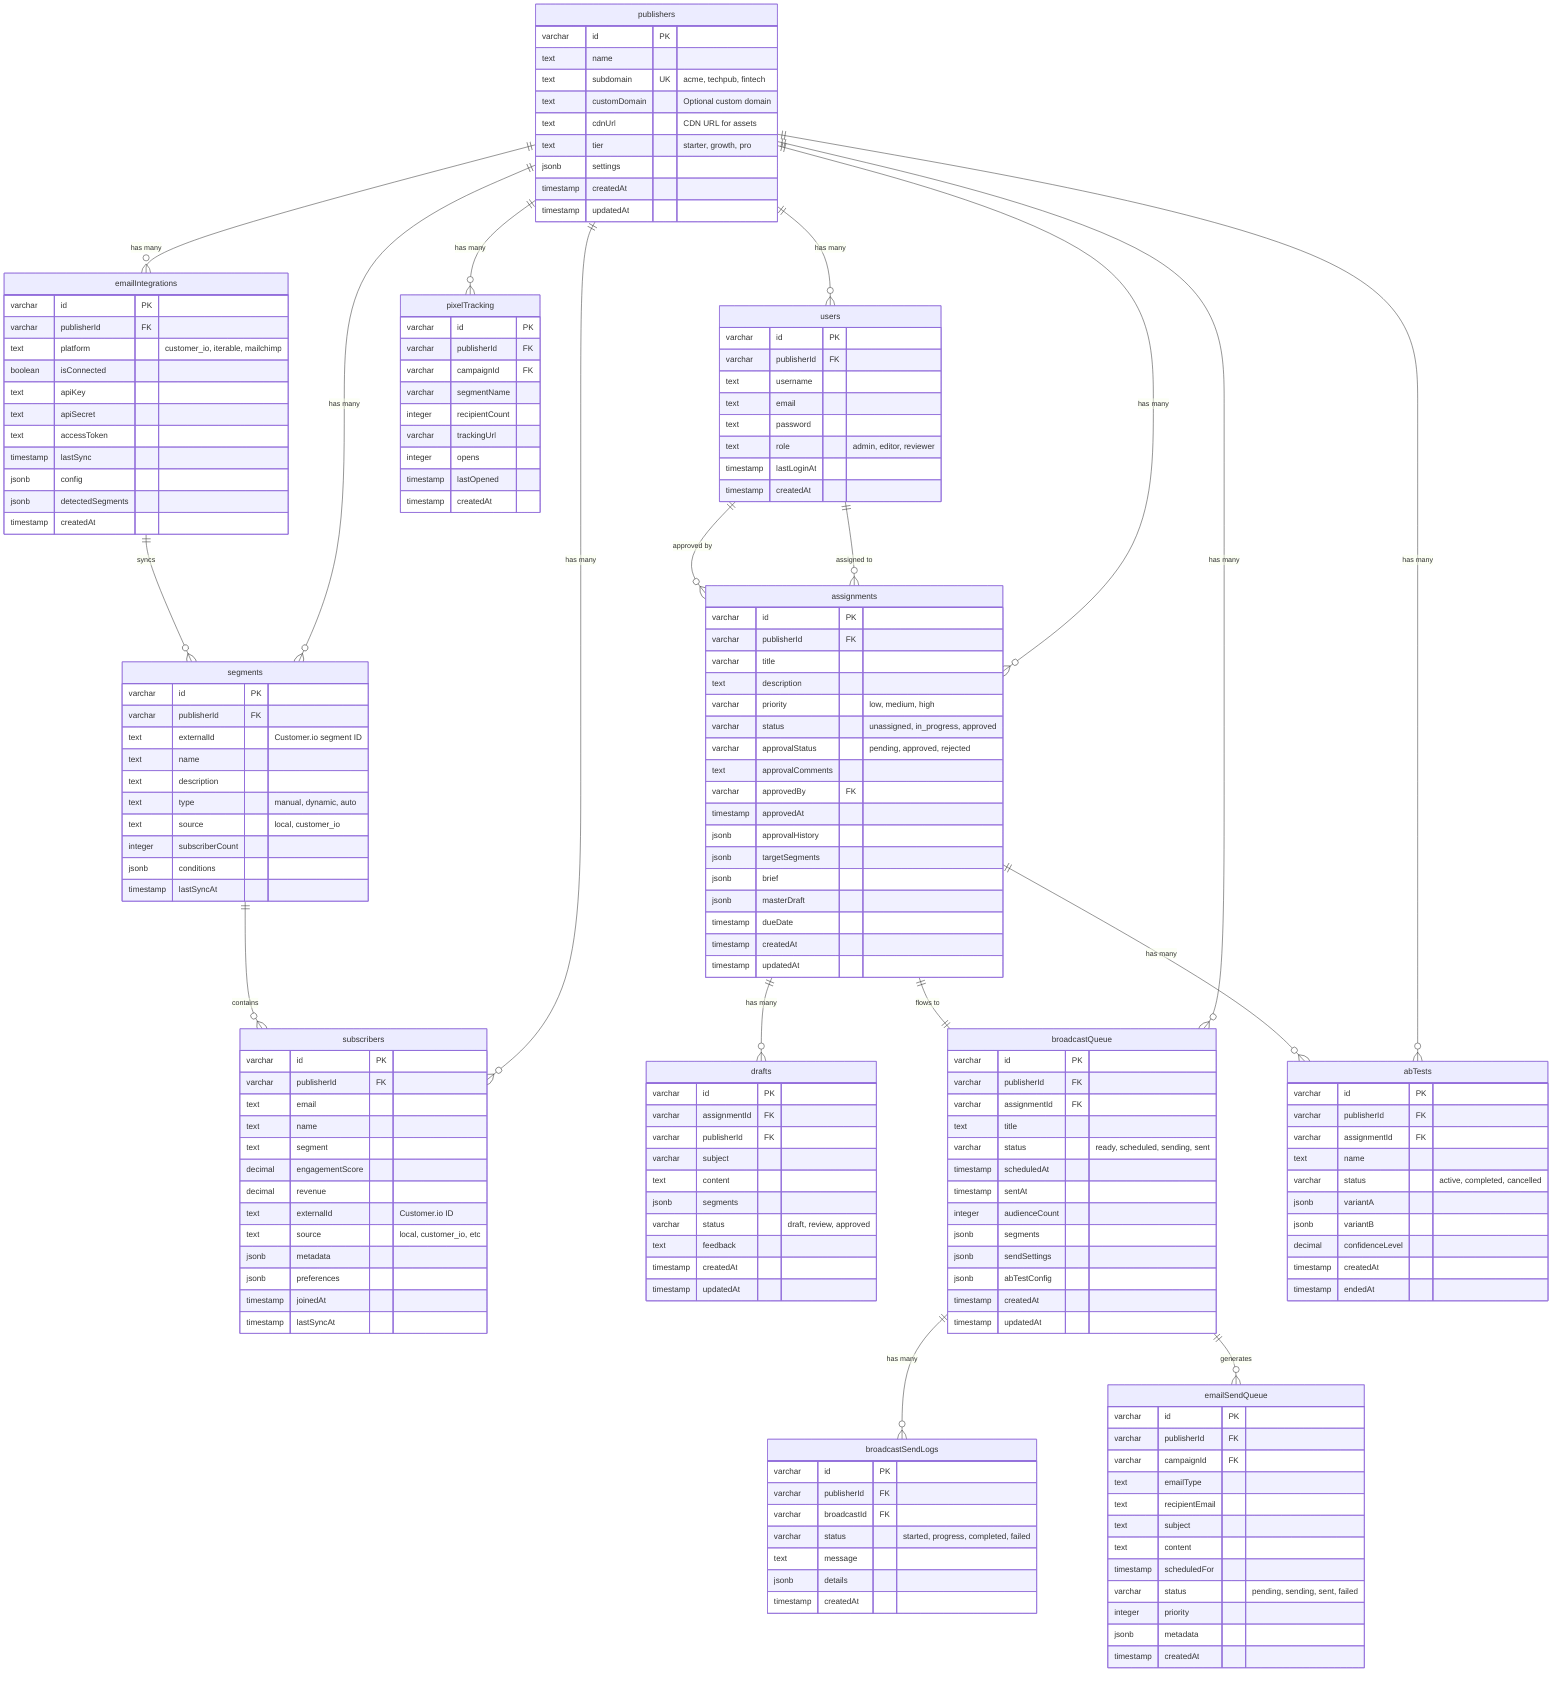 erDiagram
    %% Core Multi-Tenant Tables
    publishers {
        varchar id PK
        text name
        text subdomain UK "acme, techpub, fintech"
        text customDomain "Optional custom domain"
        text cdnUrl "CDN URL for assets"
        text tier "starter, growth, pro"
        jsonb settings
        timestamp createdAt
        timestamp updatedAt
    }

    users {
        varchar id PK
        varchar publisherId FK
        text username
        text email
        text password
        text role "admin, editor, reviewer"
        timestamp lastLoginAt
        timestamp createdAt
    }

    subscribers {
        varchar id PK
        varchar publisherId FK
        text email
        text name
        text segment
        decimal engagementScore
        decimal revenue
        text externalId "Customer.io ID"
        text source "local, customer_io, etc"
        jsonb metadata
        jsonb preferences
        timestamp joinedAt
        timestamp lastSyncAt
    }

    segments {
        varchar id PK
        varchar publisherId FK
        text externalId "Customer.io segment ID"
        text name
        text description
        text type "manual, dynamic, auto"
        text source "local, customer_io"
        integer subscriberCount
        jsonb conditions
        timestamp lastSyncAt
    }

    %% Assignment Workflow Tables
    assignments {
        varchar id PK
        varchar publisherId FK
        varchar title
        text description
        varchar priority "low, medium, high"
        varchar status "unassigned, in_progress, approved"
        varchar approvalStatus "pending, approved, rejected"
        text approvalComments
        varchar approvedBy FK
        timestamp approvedAt
        jsonb approvalHistory
        jsonb targetSegments
        jsonb brief
        jsonb masterDraft
        timestamp dueDate
        timestamp createdAt
        timestamp updatedAt
    }

    drafts {
        varchar id PK
        varchar assignmentId FK
        varchar publisherId FK
        varchar subject
        text content
        jsonb segments
        varchar status "draft, review, approved"
        text feedback
        timestamp createdAt
        timestamp updatedAt
    }

    %% Broadcast System Tables
    broadcastQueue {
        varchar id PK
        varchar publisherId FK
        varchar assignmentId FK
        text title
        varchar status "ready, scheduled, sending, sent"
        timestamp scheduledAt
        timestamp sentAt
        integer audienceCount
        jsonb segments
        jsonb sendSettings
        jsonb abTestConfig
        timestamp createdAt
        timestamp updatedAt
    }

    broadcastSendLogs {
        varchar id PK
        varchar publisherId FK
        varchar broadcastId FK
        varchar status "started, progress, completed, failed"
        text message
        jsonb details
        timestamp createdAt
    }

    emailSendQueue {
        varchar id PK
        varchar publisherId FK
        varchar campaignId FK
        text emailType
        text recipientEmail
        text subject
        text content
        timestamp scheduledFor
        varchar status "pending, sending, sent, failed"
        integer priority
        jsonb metadata
        timestamp createdAt
    }

    %% Integration Tables
    emailIntegrations {
        varchar id PK
        varchar publisherId FK
        text platform "customer_io, iterable, mailchimp"
        boolean isConnected
        text apiKey
        text apiSecret
        text accessToken
        timestamp lastSync
        jsonb config
        jsonb detectedSegments
        timestamp createdAt
    }

    %% A/B Testing
    abTests {
        varchar id PK
        varchar publisherId FK
        varchar assignmentId FK
        text name
        varchar status "active, completed, cancelled"
        jsonb variantA
        jsonb variantB
        decimal confidenceLevel
        timestamp createdAt
        timestamp endedAt
    }

    %% Pixel Tracking
    pixelTracking {
        varchar id PK
        varchar publisherId FK
        varchar campaignId FK
        varchar segmentName
        integer recipientCount
        varchar trackingUrl
        integer opens
        timestamp lastOpened
        timestamp createdAt
    }

    %% Relationships
    publishers ||--o{ users : "has many"
    publishers ||--o{ subscribers : "has many"
    publishers ||--o{ segments : "has many"
    publishers ||--o{ assignments : "has many"
    publishers ||--o{ broadcastQueue : "has many"
    publishers ||--o{ emailIntegrations : "has many"
    publishers ||--o{ abTests : "has many"
    publishers ||--o{ pixelTracking : "has many"

    assignments ||--o{ drafts : "has many"
    assignments ||--o{ abTests : "has many"
    assignments ||--|| broadcastQueue : "flows to"

    broadcastQueue ||--o{ broadcastSendLogs : "has many"
    broadcastQueue ||--o{ emailSendQueue : "generates"

    users ||--o{ assignments : "assigned to"
    users ||--o{ assignments : "approved by"

    segments ||--o{ subscribers : "contains"
    emailIntegrations ||--o{ segments : "syncs"
